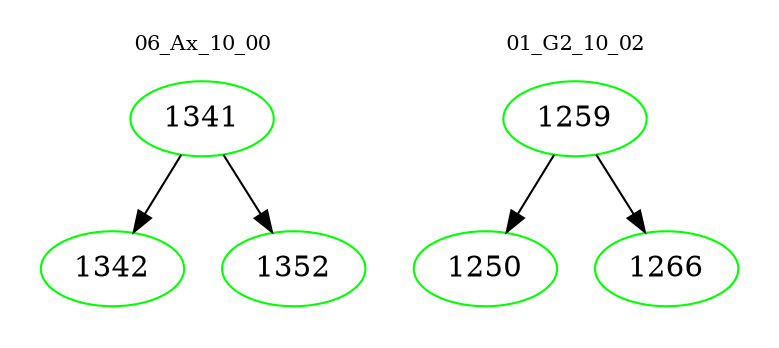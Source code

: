 digraph{
subgraph cluster_0 {
color = white
label = "06_Ax_10_00";
fontsize=10;
T0_1341 [label="1341", color="green"]
T0_1341 -> T0_1342 [color="black"]
T0_1342 [label="1342", color="green"]
T0_1341 -> T0_1352 [color="black"]
T0_1352 [label="1352", color="green"]
}
subgraph cluster_1 {
color = white
label = "01_G2_10_02";
fontsize=10;
T1_1259 [label="1259", color="green"]
T1_1259 -> T1_1250 [color="black"]
T1_1250 [label="1250", color="green"]
T1_1259 -> T1_1266 [color="black"]
T1_1266 [label="1266", color="green"]
}
}
